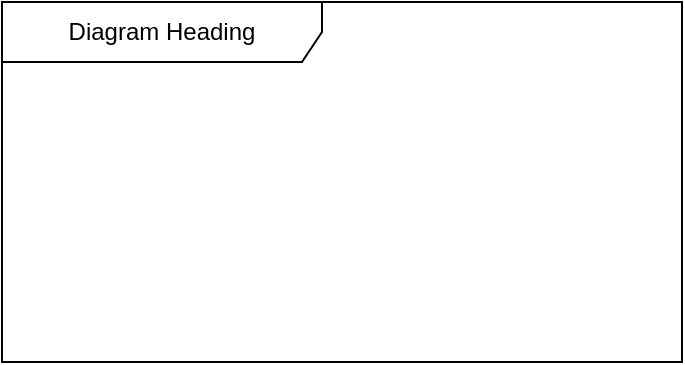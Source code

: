 <mxfile version="24.6.2" type="github">
  <diagram name="第 1 页" id="uUfwOSCB-X2ACATYkOCY">
    <mxGraphModel dx="1221" dy="822" grid="1" gridSize="10" guides="1" tooltips="1" connect="1" arrows="1" fold="1" page="1" pageScale="1" pageWidth="827" pageHeight="1169" math="0" shadow="0">
      <root>
        <mxCell id="0" />
        <mxCell id="1" parent="0" />
        <mxCell id="jm3E35w2ThpCihJ1iVVh-1" value="Diagram Heading" style="shape=umlFrame;whiteSpace=wrap;html=1;pointerEvents=0;recursiveResize=0;container=1;collapsible=0;width=160;" vertex="1" parent="1">
          <mxGeometry x="170" y="430" width="340" height="180" as="geometry" />
        </mxCell>
      </root>
    </mxGraphModel>
  </diagram>
</mxfile>
